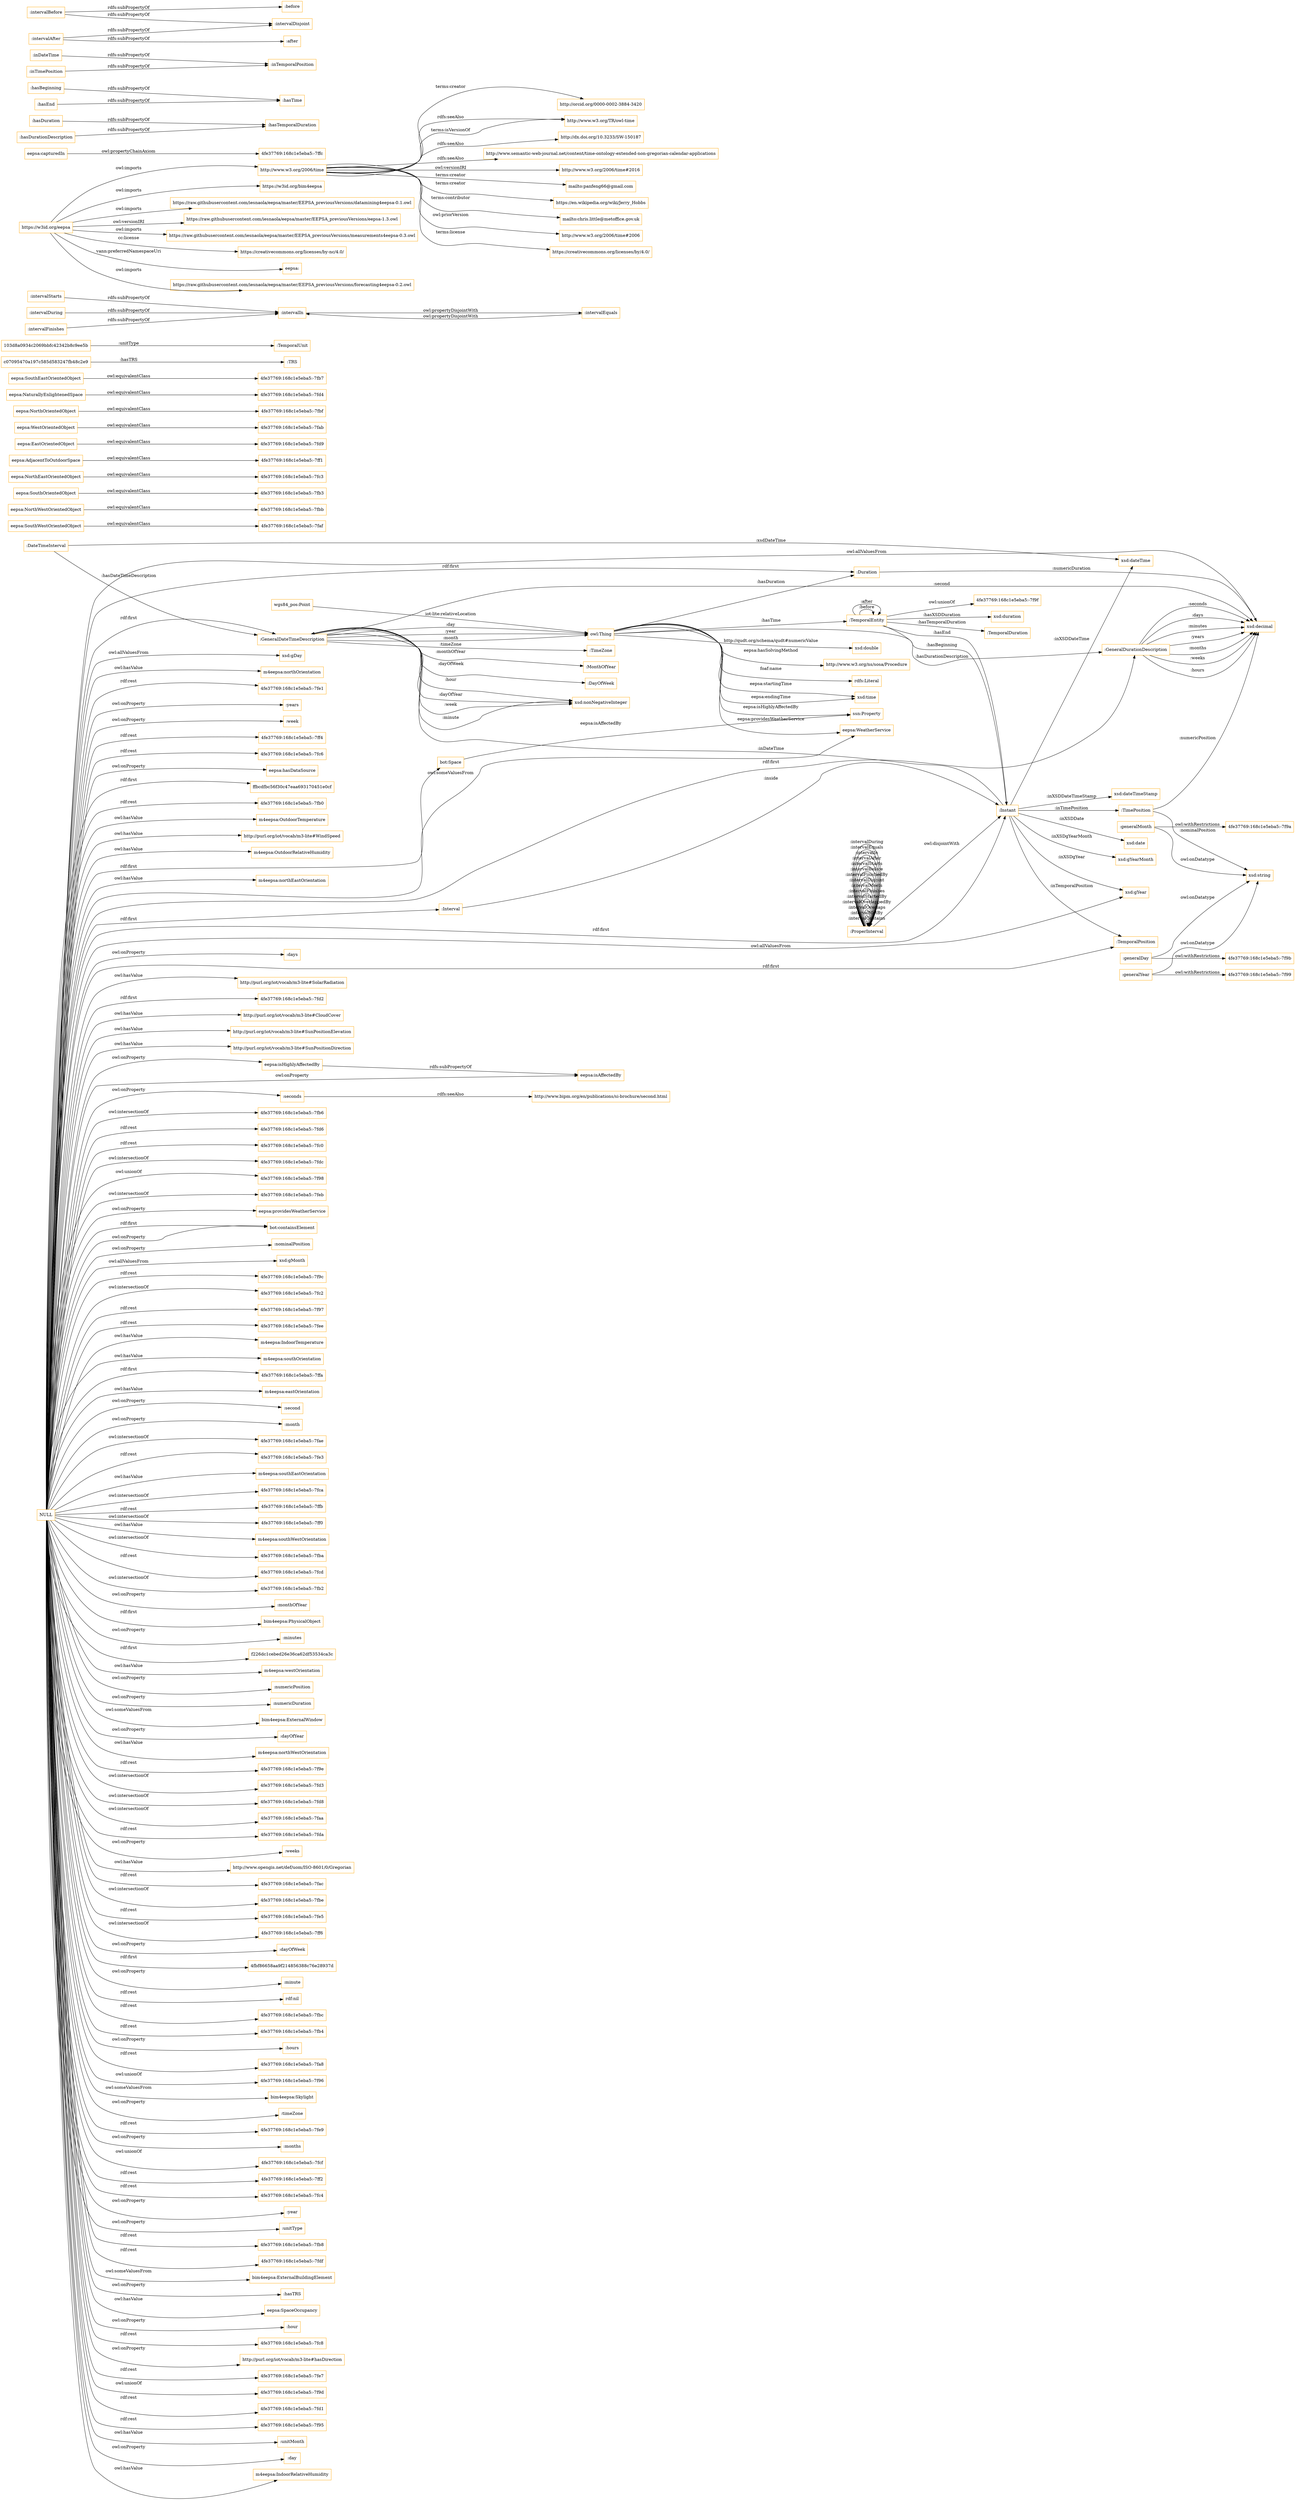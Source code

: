 digraph ar2dtool_diagram { 
rankdir=LR;
size="1501"
node [shape = rectangle, color="orange"]; "m4eepsa:OutdoorTemperature" "4fe37769:168c1e5eba5:-7faf" "eepsa:NorthWestOrientedObject" "eepsa:SouthOrientedObject" "eepsa:NorthEastOrientedObject" "http://purl.org/iot/vocab/m3-lite#WindSpeed" "m4eepsa:OutdoorRelativeHumidity" "eepsa:WeatherService" "eepsa:AdjacentToOutdoorSpace" "eepsa:EastOrientedObject" "bot:Space" "4fe37769:168c1e5eba5:-7fd9" "http://purl.org/iot/vocab/m3-lite#SolarRadiation" "eepsa:WestOrientedObject" "4fe37769:168c1e5eba5:-7fc3" "4fe37769:168c1e5eba5:-7fd2" "http://purl.org/iot/vocab/m3-lite#CloudCover" "eepsa:NorthOrientedObject" "4fe37769:168c1e5eba5:-7fbb" "http://purl.org/iot/vocab/m3-lite#SunPositionElevation" "4fe37769:168c1e5eba5:-7fd4" "4fe37769:168c1e5eba5:-7fb3" "http://purl.org/iot/vocab/m3-lite#SunPositionDirection" "4fe37769:168c1e5eba5:-7fb7" "eepsa:NaturallyEnlightenedSpace" "eepsa:SouthWestOrientedObject" "4fe37769:168c1e5eba5:-7fab" "eepsa:SouthEastOrientedObject" "4fe37769:168c1e5eba5:-7ff1" "4fe37769:168c1e5eba5:-7fbf" ":TimeZone" ":GeneralDateTimeDescription" ":DateTimeInterval" ":TRS" ":TemporalDuration" ":Duration" ":GeneralDurationDescription" ":ProperInterval" "103d8a0934c2069bbfc42342b8c9ee5b" ":TimePosition" ":TemporalPosition" ":Interval" "c07095470a197c585d583247fb48c2e9" ":TemporalEntity" ":MonthOfYear" ":TemporalUnit" ":Instant" ":DayOfWeek" ; /*classes style*/
	":intervalIn" -> ":intervalEquals" [ label = "owl:propertyDisjointWith" ];
	"http://www.w3.org/2006/time" -> "http://orcid.org/0000-0002-3884-3420" [ label = "terms:creator" ];
	"http://www.w3.org/2006/time" -> "http://www.w3.org/TR/owl-time" [ label = "rdfs:seeAlso" ];
	"http://www.w3.org/2006/time" -> "http://dx.doi.org/10.3233/SW-150187" [ label = "rdfs:seeAlso" ];
	"http://www.w3.org/2006/time" -> "http://www.semantic-web-journal.net/content/time-ontology-extended-non-gregorian-calendar-applications" [ label = "rdfs:seeAlso" ];
	"http://www.w3.org/2006/time" -> "http://www.w3.org/TR/owl-time" [ label = "terms:isVersionOf" ];
	"http://www.w3.org/2006/time" -> "http://www.w3.org/2006/time#2016" [ label = "owl:versionIRI" ];
	"http://www.w3.org/2006/time" -> "mailto:panfeng66@gmail.com" [ label = "terms:creator" ];
	"http://www.w3.org/2006/time" -> "https://en.wikipedia.org/wiki/Jerry_Hobbs" [ label = "terms:creator" ];
	"http://www.w3.org/2006/time" -> "mailto:chris.little@metoffice.gov.uk" [ label = "terms:contributor" ];
	"http://www.w3.org/2006/time" -> "http://www.w3.org/2006/time#2006" [ label = "owl:priorVersion" ];
	"http://www.w3.org/2006/time" -> "https://creativecommons.org/licenses/by/4.0/" [ label = "terms:license" ];
	":generalMonth" -> "4fe37769:168c1e5eba5:-7f9a" [ label = "owl:withRestrictions" ];
	":generalMonth" -> "xsd:string" [ label = "owl:onDatatype" ];
	":intervalStarts" -> ":intervalIn" [ label = "rdfs:subPropertyOf" ];
	"eepsa:NaturallyEnlightenedSpace" -> "4fe37769:168c1e5eba5:-7fd4" [ label = "owl:equivalentClass" ];
	"eepsa:isHighlyAffectedBy" -> "eepsa:isAffectedBy" [ label = "rdfs:subPropertyOf" ];
	"eepsa:capturedIn" -> "4fe37769:168c1e5eba5:-7ffc" [ label = "owl:propertyChainAxiom" ];
	":hasDuration" -> ":hasTemporalDuration" [ label = "rdfs:subPropertyOf" ];
	"eepsa:NorthEastOrientedObject" -> "4fe37769:168c1e5eba5:-7fc3" [ label = "owl:equivalentClass" ];
	":ProperInterval" -> ":Instant" [ label = "owl:disjointWith" ];
	":hasBeginning" -> ":hasTime" [ label = "rdfs:subPropertyOf" ];
	"eepsa:SouthOrientedObject" -> "4fe37769:168c1e5eba5:-7fb3" [ label = "owl:equivalentClass" ];
	":intervalEquals" -> ":intervalIn" [ label = "owl:propertyDisjointWith" ];
	":seconds" -> "http://www.bipm.org/en/publications/si-brochure/second.html" [ label = "rdfs:seeAlso" ];
	"eepsa:NorthOrientedObject" -> "4fe37769:168c1e5eba5:-7fbf" [ label = "owl:equivalentClass" ];
	"eepsa:EastOrientedObject" -> "4fe37769:168c1e5eba5:-7fd9" [ label = "owl:equivalentClass" ];
	":intervalDuring" -> ":intervalIn" [ label = "rdfs:subPropertyOf" ];
	"eepsa:AdjacentToOutdoorSpace" -> "4fe37769:168c1e5eba5:-7ff1" [ label = "owl:equivalentClass" ];
	"eepsa:NorthWestOrientedObject" -> "4fe37769:168c1e5eba5:-7fbb" [ label = "owl:equivalentClass" ];
	":inDateTime" -> ":inTemporalPosition" [ label = "rdfs:subPropertyOf" ];
	":intervalFinishes" -> ":intervalIn" [ label = "rdfs:subPropertyOf" ];
	"NULL" -> "4fe37769:168c1e5eba5:-7fb6" [ label = "owl:intersectionOf" ];
	"NULL" -> "4fe37769:168c1e5eba5:-7fd6" [ label = "rdf:rest" ];
	"NULL" -> "4fe37769:168c1e5eba5:-7fc0" [ label = "rdf:rest" ];
	"NULL" -> "4fe37769:168c1e5eba5:-7fdc" [ label = "owl:intersectionOf" ];
	"NULL" -> "4fe37769:168c1e5eba5:-7f98" [ label = "owl:unionOf" ];
	"NULL" -> "4fe37769:168c1e5eba5:-7feb" [ label = "owl:intersectionOf" ];
	"NULL" -> "eepsa:providesWeatherService" [ label = "owl:onProperty" ];
	"NULL" -> "bot:containsElement" [ label = "rdf:first" ];
	"NULL" -> ":nominalPosition" [ label = "owl:onProperty" ];
	"NULL" -> "xsd:gMonth" [ label = "owl:allValuesFrom" ];
	"NULL" -> "4fe37769:168c1e5eba5:-7f9c" [ label = "rdf:rest" ];
	"NULL" -> "4fe37769:168c1e5eba5:-7fc2" [ label = "owl:intersectionOf" ];
	"NULL" -> "4fe37769:168c1e5eba5:-7f97" [ label = "rdf:rest" ];
	"NULL" -> "http://purl.org/iot/vocab/m3-lite#SunPositionElevation" [ label = "owl:hasValue" ];
	"NULL" -> "4fe37769:168c1e5eba5:-7fee" [ label = "rdf:rest" ];
	"NULL" -> "m4eepsa:IndoorTemperature" [ label = "owl:hasValue" ];
	"NULL" -> "m4eepsa:southOrientation" [ label = "owl:hasValue" ];
	"NULL" -> "4fe37769:168c1e5eba5:-7ffa" [ label = "rdf:first" ];
	"NULL" -> "m4eepsa:eastOrientation" [ label = "owl:hasValue" ];
	"NULL" -> ":second" [ label = "owl:onProperty" ];
	"NULL" -> ":month" [ label = "owl:onProperty" ];
	"NULL" -> "4fe37769:168c1e5eba5:-7fae" [ label = "owl:intersectionOf" ];
	"NULL" -> "http://purl.org/iot/vocab/m3-lite#SunPositionDirection" [ label = "owl:hasValue" ];
	"NULL" -> "4fe37769:168c1e5eba5:-7fe3" [ label = "rdf:rest" ];
	"NULL" -> "m4eepsa:southEastOrientation" [ label = "owl:hasValue" ];
	"NULL" -> ":GeneralDurationDescription" [ label = "rdf:first" ];
	"NULL" -> "bot:Space" [ label = "rdf:first" ];
	"NULL" -> "4fe37769:168c1e5eba5:-7fca" [ label = "owl:intersectionOf" ];
	"NULL" -> "4fe37769:168c1e5eba5:-7ffb" [ label = "rdf:rest" ];
	"NULL" -> "4fe37769:168c1e5eba5:-7ff0" [ label = "owl:intersectionOf" ];
	"NULL" -> ":GeneralDateTimeDescription" [ label = "rdf:first" ];
	"NULL" -> "m4eepsa:southWestOrientation" [ label = "owl:hasValue" ];
	"NULL" -> "4fe37769:168c1e5eba5:-7fba" [ label = "owl:intersectionOf" ];
	"NULL" -> "4fe37769:168c1e5eba5:-7fcd" [ label = "rdf:rest" ];
	"NULL" -> "4fe37769:168c1e5eba5:-7fb2" [ label = "owl:intersectionOf" ];
	"NULL" -> ":monthOfYear" [ label = "owl:onProperty" ];
	"NULL" -> "bim4eepsa:PhysicalObject" [ label = "rdf:first" ];
	"NULL" -> ":minutes" [ label = "owl:onProperty" ];
	"NULL" -> "f226dc1cebed26e36ca62df53534ca3c" [ label = "rdf:first" ];
	"NULL" -> "m4eepsa:westOrientation" [ label = "owl:hasValue" ];
	"NULL" -> ":numericPosition" [ label = "owl:onProperty" ];
	"NULL" -> ":numericDuration" [ label = "owl:onProperty" ];
	"NULL" -> "bim4eepsa:ExternalWindow" [ label = "owl:someValuesFrom" ];
	"NULL" -> ":dayOfYear" [ label = "owl:onProperty" ];
	"NULL" -> "m4eepsa:northWestOrientation" [ label = "owl:hasValue" ];
	"NULL" -> "4fe37769:168c1e5eba5:-7f9e" [ label = "rdf:rest" ];
	"NULL" -> "4fe37769:168c1e5eba5:-7fd3" [ label = "owl:intersectionOf" ];
	"NULL" -> "4fe37769:168c1e5eba5:-7fd8" [ label = "owl:intersectionOf" ];
	"NULL" -> "4fe37769:168c1e5eba5:-7faa" [ label = "owl:intersectionOf" ];
	"NULL" -> "4fe37769:168c1e5eba5:-7fda" [ label = "rdf:rest" ];
	"NULL" -> ":weeks" [ label = "owl:onProperty" ];
	"NULL" -> "http://www.opengis.net/def/uom/ISO-8601/0/Gregorian" [ label = "owl:hasValue" ];
	"NULL" -> "4fe37769:168c1e5eba5:-7fac" [ label = "rdf:rest" ];
	"NULL" -> "m4eepsa:OutdoorTemperature" [ label = "owl:hasValue" ];
	"NULL" -> ":TemporalPosition" [ label = "rdf:first" ];
	"NULL" -> "4fe37769:168c1e5eba5:-7fbe" [ label = "owl:intersectionOf" ];
	"NULL" -> "4fe37769:168c1e5eba5:-7fe5" [ label = "rdf:rest" ];
	"NULL" -> "4fe37769:168c1e5eba5:-7ff6" [ label = "owl:intersectionOf" ];
	"NULL" -> ":dayOfWeek" [ label = "owl:onProperty" ];
	"NULL" -> "4fbf86658aa9f214856388c76e28937d" [ label = "rdf:first" ];
	"NULL" -> ":minute" [ label = "owl:onProperty" ];
	"NULL" -> "rdf:nil" [ label = "rdf:rest" ];
	"NULL" -> "4fe37769:168c1e5eba5:-7fbc" [ label = "rdf:rest" ];
	"NULL" -> "4fe37769:168c1e5eba5:-7fb4" [ label = "rdf:rest" ];
	"NULL" -> "bot:containsElement" [ label = "owl:onProperty" ];
	"NULL" -> ":hours" [ label = "owl:onProperty" ];
	"NULL" -> "4fe37769:168c1e5eba5:-7fa8" [ label = "rdf:rest" ];
	"NULL" -> "4fe37769:168c1e5eba5:-7f96" [ label = "owl:unionOf" ];
	"NULL" -> "bim4eepsa:Skylight" [ label = "owl:someValuesFrom" ];
	"NULL" -> ":timeZone" [ label = "owl:onProperty" ];
	"NULL" -> "4fe37769:168c1e5eba5:-7fe9" [ label = "rdf:rest" ];
	"NULL" -> ":months" [ label = "owl:onProperty" ];
	"NULL" -> "eepsa:isAffectedBy" [ label = "owl:onProperty" ];
	"NULL" -> "4fe37769:168c1e5eba5:-7fcf" [ label = "owl:unionOf" ];
	"NULL" -> "4fe37769:168c1e5eba5:-7ff2" [ label = "rdf:rest" ];
	"NULL" -> "4fe37769:168c1e5eba5:-7fc4" [ label = "rdf:rest" ];
	"NULL" -> ":year" [ label = "owl:onProperty" ];
	"NULL" -> ":unitType" [ label = "owl:onProperty" ];
	"NULL" -> ":Duration" [ label = "rdf:first" ];
	"NULL" -> ":seconds" [ label = "owl:onProperty" ];
	"NULL" -> "4fe37769:168c1e5eba5:-7fb8" [ label = "rdf:rest" ];
	"NULL" -> "4fe37769:168c1e5eba5:-7fdf" [ label = "rdf:rest" ];
	"NULL" -> "bim4eepsa:ExternalBuildingElement" [ label = "owl:someValuesFrom" ];
	"NULL" -> "http://purl.org/iot/vocab/m3-lite#WindSpeed" [ label = "owl:hasValue" ];
	"NULL" -> ":hasTRS" [ label = "owl:onProperty" ];
	"NULL" -> "eepsa:SpaceOccupancy" [ label = "owl:hasValue" ];
	"NULL" -> ":hour" [ label = "owl:onProperty" ];
	"NULL" -> "4fe37769:168c1e5eba5:-7fc8" [ label = "rdf:rest" ];
	"NULL" -> "http://purl.org/iot/vocab/m3-lite#hasDirection" [ label = "owl:onProperty" ];
	"NULL" -> "http://purl.org/iot/vocab/m3-lite#CloudCover" [ label = "owl:hasValue" ];
	"NULL" -> "4fe37769:168c1e5eba5:-7fe7" [ label = "rdf:rest" ];
	"NULL" -> "eepsa:WeatherService" [ label = "owl:someValuesFrom" ];
	"NULL" -> "4fe37769:168c1e5eba5:-7f9d" [ label = "owl:unionOf" ];
	"NULL" -> "4fe37769:168c1e5eba5:-7fd1" [ label = "rdf:rest" ];
	"NULL" -> "4fe37769:168c1e5eba5:-7f95" [ label = "rdf:rest" ];
	"NULL" -> ":unitMonth" [ label = "owl:hasValue" ];
	"NULL" -> "xsd:gYear" [ label = "owl:allValuesFrom" ];
	"NULL" -> ":day" [ label = "owl:onProperty" ];
	"NULL" -> "m4eepsa:IndoorRelativeHumidity" [ label = "owl:hasValue" ];
	"NULL" -> "xsd:gDay" [ label = "owl:allValuesFrom" ];
	"NULL" -> "http://purl.org/iot/vocab/m3-lite#SolarRadiation" [ label = "owl:hasValue" ];
	"NULL" -> "eepsa:isHighlyAffectedBy" [ label = "owl:onProperty" ];
	"NULL" -> ":Interval" [ label = "rdf:first" ];
	"NULL" -> "m4eepsa:northOrientation" [ label = "owl:hasValue" ];
	"NULL" -> "4fe37769:168c1e5eba5:-7fe1" [ label = "rdf:rest" ];
	"NULL" -> ":years" [ label = "owl:onProperty" ];
	"NULL" -> ":Instant" [ label = "rdf:first" ];
	"NULL" -> ":week" [ label = "owl:onProperty" ];
	"NULL" -> "xsd:decimal" [ label = "owl:allValuesFrom" ];
	"NULL" -> "4fe37769:168c1e5eba5:-7ff4" [ label = "rdf:rest" ];
	"NULL" -> "m4eepsa:OutdoorRelativeHumidity" [ label = "owl:hasValue" ];
	"NULL" -> "4fe37769:168c1e5eba5:-7fc6" [ label = "rdf:rest" ];
	"NULL" -> "eepsa:hasDataSource" [ label = "owl:onProperty" ];
	"NULL" -> "ffbcdfbc56f30c47eaa693170451e0cf" [ label = "rdf:first" ];
	"NULL" -> "4fe37769:168c1e5eba5:-7fb0" [ label = "rdf:rest" ];
	"NULL" -> "4fe37769:168c1e5eba5:-7fd2" [ label = "rdf:first" ];
	"NULL" -> "m4eepsa:northEastOrientation" [ label = "owl:hasValue" ];
	"NULL" -> ":days" [ label = "owl:onProperty" ];
	":intervalBefore" -> ":intervalDisjoint" [ label = "rdfs:subPropertyOf" ];
	":intervalBefore" -> ":before" [ label = "rdfs:subPropertyOf" ];
	":TemporalEntity" -> "4fe37769:168c1e5eba5:-7f9f" [ label = "owl:unionOf" ];
	":intervalAfter" -> ":intervalDisjoint" [ label = "rdfs:subPropertyOf" ];
	":intervalAfter" -> ":after" [ label = "rdfs:subPropertyOf" ];
	"eepsa:WestOrientedObject" -> "4fe37769:168c1e5eba5:-7fab" [ label = "owl:equivalentClass" ];
	"eepsa:SouthEastOrientedObject" -> "4fe37769:168c1e5eba5:-7fb7" [ label = "owl:equivalentClass" ];
	":hasEnd" -> ":hasTime" [ label = "rdfs:subPropertyOf" ];
	":inTimePosition" -> ":inTemporalPosition" [ label = "rdfs:subPropertyOf" ];
	"https://w3id.org/eepsa" -> "https://w3id.org/bim4eepsa" [ label = "owl:imports" ];
	"https://w3id.org/eepsa" -> "https://raw.githubusercontent.com/iesnaola/eepsa/master/EEPSA_previousVersions/datamining4eepsa-0.1.owl" [ label = "owl:imports" ];
	"https://w3id.org/eepsa" -> "https://raw.githubusercontent.com/iesnaola/eepsa/master/EEPSA_previousVersions/eepsa-1.3.owl" [ label = "owl:versionIRI" ];
	"https://w3id.org/eepsa" -> "https://raw.githubusercontent.com/iesnaola/eepsa/master/EEPSA_previousVersions/measurements4eepsa-0.3.owl" [ label = "owl:imports" ];
	"https://w3id.org/eepsa" -> "https://creativecommons.org/licenses/by-nc/4.0/" [ label = "cc:license" ];
	"https://w3id.org/eepsa" -> "http://www.w3.org/2006/time" [ label = "owl:imports" ];
	"https://w3id.org/eepsa" -> "eepsa:" [ label = "vann:preferredNamespaceUri" ];
	"https://w3id.org/eepsa" -> "https://raw.githubusercontent.com/iesnaola/eepsa/master/EEPSA_previousVersions/forecasting4eepsa-0.2.owl" [ label = "owl:imports" ];
	":generalDay" -> "4fe37769:168c1e5eba5:-7f9b" [ label = "owl:withRestrictions" ];
	":generalDay" -> "xsd:string" [ label = "owl:onDatatype" ];
	"eepsa:SouthWestOrientedObject" -> "4fe37769:168c1e5eba5:-7faf" [ label = "owl:equivalentClass" ];
	":generalYear" -> "4fe37769:168c1e5eba5:-7f99" [ label = "owl:withRestrictions" ];
	":generalYear" -> "xsd:string" [ label = "owl:onDatatype" ];
	":hasDurationDescription" -> ":hasTemporalDuration" [ label = "rdfs:subPropertyOf" ];
	"owl:Thing" -> "rdfs:Literal" [ label = "foaf:name" ];
	":TimePosition" -> "xsd:string" [ label = ":nominalPosition" ];
	":GeneralDateTimeDescription" -> ":DayOfWeek" [ label = ":dayOfWeek" ];
	":TemporalEntity" -> ":Instant" [ label = ":hasEnd" ];
	":Instant" -> "xsd:gYear" [ label = ":inXSDgYear" ];
	":ProperInterval" -> ":ProperInterval" [ label = ":intervalContains" ];
	":TemporalEntity" -> ":Instant" [ label = ":hasBeginning" ];
	":GeneralDurationDescription" -> "xsd:decimal" [ label = ":hours" ];
	"103d8a0934c2069bbfc42342b8c9ee5b" -> ":TemporalUnit" [ label = ":unitType" ];
	":GeneralDateTimeDescription" -> "owl:Thing" [ label = ":year" ];
	"owl:Thing" -> "ssn:Property" [ label = "eepsa:isHighlyAffectedBy" ];
	":ProperInterval" -> ":ProperInterval" [ label = ":intervalMetBy" ];
	":Instant" -> "xsd:dateTimeStamp" [ label = ":inXSDDateTimeStamp" ];
	"owl:Thing" -> "xsd:time" [ label = "eepsa:startingTime" ];
	"owl:Thing" -> ":GeneralDurationDescription" [ label = ":hasDurationDescription" ];
	":ProperInterval" -> ":ProperInterval" [ label = ":intervalOverlaps" ];
	":GeneralDurationDescription" -> "xsd:decimal" [ label = ":seconds" ];
	":Instant" -> "xsd:date" [ label = ":inXSDDate" ];
	":DateTimeInterval" -> "xsd:dateTime" [ label = ":xsdDateTime" ];
	":ProperInterval" -> ":ProperInterval" [ label = ":intervalOverlappedBy" ];
	":GeneralDateTimeDescription" -> ":TimeZone" [ label = ":timeZone" ];
	":Instant" -> ":TemporalPosition" [ label = ":inTemporalPosition" ];
	":GeneralDurationDescription" -> "xsd:decimal" [ label = ":days" ];
	"owl:Thing" -> ":TemporalEntity" [ label = ":hasTime" ];
	":ProperInterval" -> ":ProperInterval" [ label = ":intervalStartedBy" ];
	":Instant" -> "xsd:dateTime" [ label = ":inXSDDateTime" ];
	":Instant" -> "xsd:gYearMonth" [ label = ":inXSDgYearMonth" ];
	":Instant" -> ":GeneralDateTimeDescription" [ label = ":inDateTime" ];
	"bot:Space" -> "ssn:Property" [ label = "eepsa:isAffectedBy" ];
	":TemporalEntity" -> "xsd:duration" [ label = ":hasXSDDuration" ];
	"owl:Thing" -> "eepsa:WeatherService" [ label = "eepsa:providesWeatherService" ];
	":GeneralDateTimeDescription" -> "xsd:nonNegativeInteger" [ label = ":minute" ];
	":GeneralDurationDescription" -> "xsd:decimal" [ label = ":minutes" ];
	":GeneralDateTimeDescription" -> "xsd:nonNegativeInteger" [ label = ":hour" ];
	":ProperInterval" -> ":ProperInterval" [ label = ":intervalFinishes" ];
	":Instant" -> ":TimePosition" [ label = ":inTimePosition" ];
	":GeneralDurationDescription" -> "xsd:decimal" [ label = ":years" ];
	":ProperInterval" -> ":ProperInterval" [ label = ":intervalMeets" ];
	"owl:Thing" -> "xsd:double" [ label = "http://qudt.org/schema/qudt#numericValue" ];
	"c07095470a197c585d583247fb48c2e9" -> ":TRS" [ label = ":hasTRS" ];
	":GeneralDateTimeDescription" -> "xsd:nonNegativeInteger" [ label = ":dayOfYear" ];
	":GeneralDateTimeDescription" -> "xsd:nonNegativeInteger" [ label = ":week" ];
	"owl:Thing" -> ":Duration" [ label = ":hasDuration" ];
	":GeneralDurationDescription" -> "xsd:decimal" [ label = ":months" ];
	":TimePosition" -> "xsd:decimal" [ label = ":numericPosition" ];
	":TemporalEntity" -> ":TemporalDuration" [ label = ":hasTemporalDuration" ];
	":GeneralDateTimeDescription" -> "owl:Thing" [ label = ":month" ];
	":ProperInterval" -> ":ProperInterval" [ label = ":intervalDisjoint" ];
	":ProperInterval" -> ":ProperInterval" [ label = ":intervalFinishedBy" ];
	":TemporalEntity" -> ":TemporalEntity" [ label = ":before" ];
	":ProperInterval" -> ":ProperInterval" [ label = ":intervalBefore" ];
	":GeneralDateTimeDescription" -> "xsd:decimal" [ label = ":second" ];
	":GeneralDurationDescription" -> "xsd:decimal" [ label = ":weeks" ];
	":TemporalEntity" -> ":TemporalEntity" [ label = ":after" ];
	":ProperInterval" -> ":ProperInterval" [ label = ":intervalStarts" ];
	"wgs84_pos:Point" -> "owl:Thing" [ label = "iot-lite:relativeLocation" ];
	"owl:Thing" -> "http://www.w3.org/ns/sosa/Procedure" [ label = "eepsa:hasSolvingMethod" ];
	":GeneralDateTimeDescription" -> ":MonthOfYear" [ label = ":monthOfYear" ];
	":ProperInterval" -> ":ProperInterval" [ label = ":intervalAfter" ];
	":Interval" -> ":Instant" [ label = ":inside" ];
	":GeneralDateTimeDescription" -> "owl:Thing" [ label = ":day" ];
	":DateTimeInterval" -> ":GeneralDateTimeDescription" [ label = ":hasDateTimeDescription" ];
	":ProperInterval" -> ":ProperInterval" [ label = ":intervalIn" ];
	":Duration" -> "xsd:decimal" [ label = ":numericDuration" ];
	":ProperInterval" -> ":ProperInterval" [ label = ":intervalEquals" ];
	":ProperInterval" -> ":ProperInterval" [ label = ":intervalDuring" ];
	"owl:Thing" -> "xsd:time" [ label = "eepsa:endingTime" ];

}
